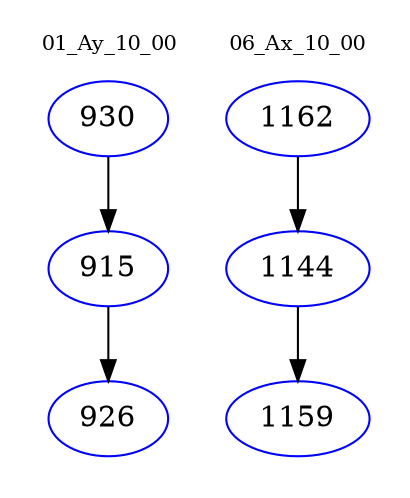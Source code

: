 digraph{
subgraph cluster_0 {
color = white
label = "01_Ay_10_00";
fontsize=10;
T0_930 [label="930", color="blue"]
T0_930 -> T0_915 [color="black"]
T0_915 [label="915", color="blue"]
T0_915 -> T0_926 [color="black"]
T0_926 [label="926", color="blue"]
}
subgraph cluster_1 {
color = white
label = "06_Ax_10_00";
fontsize=10;
T1_1162 [label="1162", color="blue"]
T1_1162 -> T1_1144 [color="black"]
T1_1144 [label="1144", color="blue"]
T1_1144 -> T1_1159 [color="black"]
T1_1159 [label="1159", color="blue"]
}
}
